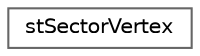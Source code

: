 digraph "Graphical Class Hierarchy"
{
 // LATEX_PDF_SIZE
  bgcolor="transparent";
  edge [fontname=Helvetica,fontsize=10,labelfontname=Helvetica,labelfontsize=10];
  node [fontname=Helvetica,fontsize=10,shape=box,height=0.2,width=0.4];
  rankdir="LR";
  Node0 [id="Node000000",label="stSectorVertex",height=0.2,width=0.4,color="grey40", fillcolor="white", style="filled",URL="$structst_sector_vertex.html",tooltip=" "];
}
